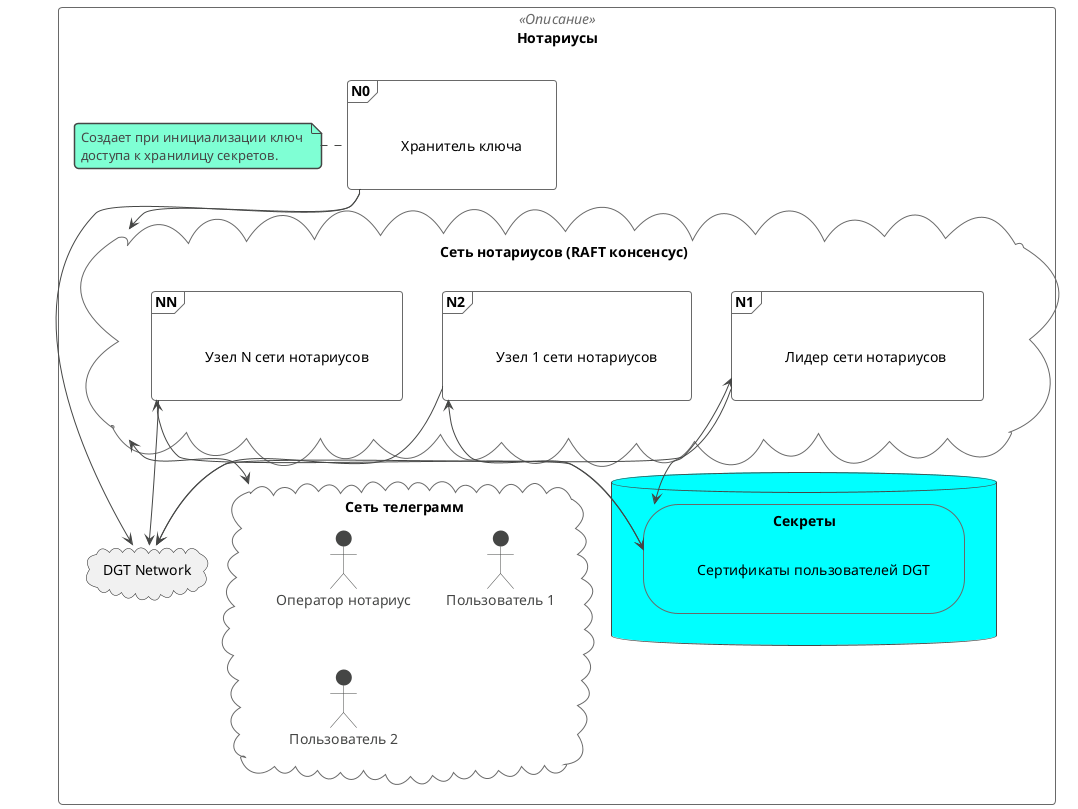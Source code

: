 @startuml
!theme vibrant

rectangle "Нотариусы" <<Описание>> {

frame N0 as keykeeper {
label "Хранитель ключа"

}
cloud "DGT Network" as dgt
cloud "Сеть нотариусов (RAFT консенсус)" as notaries {
frame N1 as leader {
label "Лидер сети нотариусов "

}
frame N2 as notary {
label "Узел 1 сети нотариусов"

}
frame NN as notary1 {
label "Узел N сети нотариусов"

}
}
database  {
storage "Секреты" as secrets {
label "Сертификаты пользователей DGT"
}
}
cloud "Сеть телеграмм " as telega {
actor "Оператор нотариус" as user_notary
actor "Пользователь 1" as user1
actor "Пользователь 2" as user2
}
keykeeper-->dgt
keykeeper-->notaries
leader-->dgt
notary-->dgt
notary1-->dgt
leader<-->secrets
notary<-->secrets
notary1<-->secrets
notaries<-->telega

note left of keykeeper 
Создает при инициализации ключ 
доступа к хранилицу секретов.
end note




@enduml

